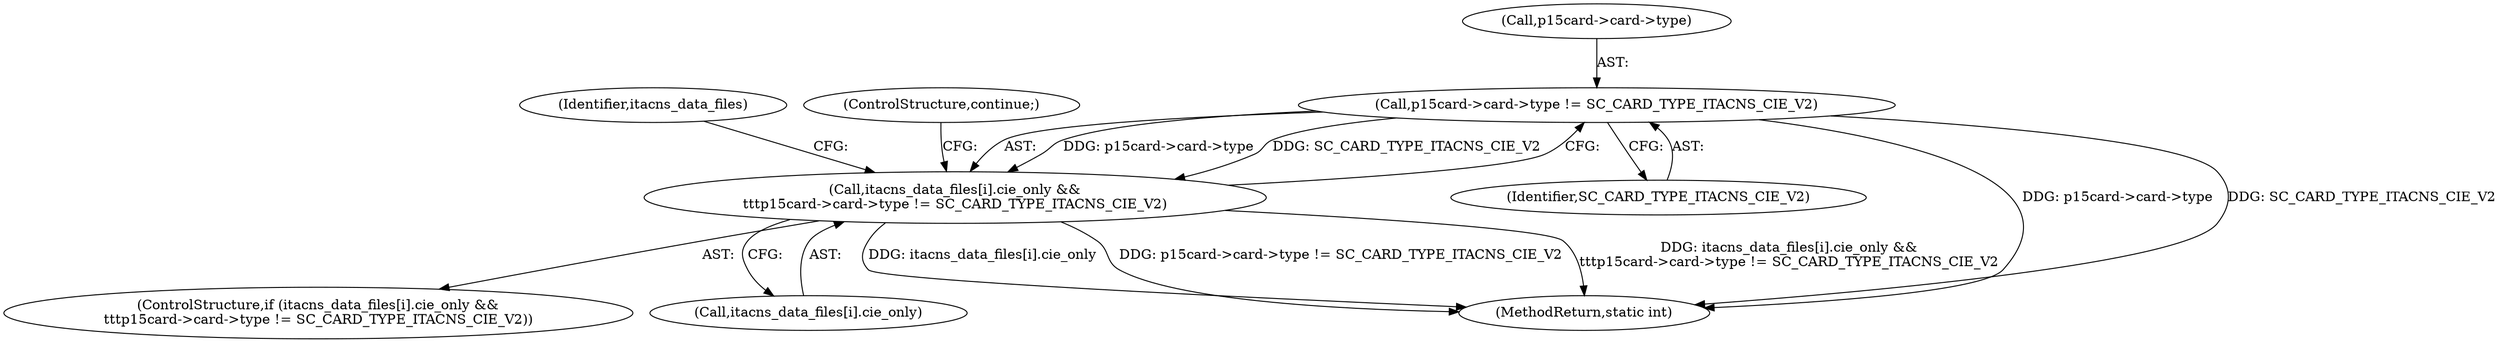 digraph "0_OpenSC_8fe377e93b4b56060e5bbfb6f3142ceaeca744fa_19@pointer" {
"1000144" [label="(Call,p15card->card->type != SC_CARD_TYPE_ITACNS_CIE_V2)"];
"1000138" [label="(Call,itacns_data_files[i].cie_only &&\n\t\t\tp15card->card->type != SC_CARD_TYPE_ITACNS_CIE_V2)"];
"1000137" [label="(ControlStructure,if (itacns_data_files[i].cie_only &&\n\t\t\tp15card->card->type != SC_CARD_TYPE_ITACNS_CIE_V2))"];
"1000150" [label="(Identifier,SC_CARD_TYPE_ITACNS_CIE_V2)"];
"1000144" [label="(Call,p15card->card->type != SC_CARD_TYPE_ITACNS_CIE_V2)"];
"1000155" [label="(Identifier,itacns_data_files)"];
"1000139" [label="(Call,itacns_data_files[i].cie_only)"];
"1000138" [label="(Call,itacns_data_files[i].cie_only &&\n\t\t\tp15card->card->type != SC_CARD_TYPE_ITACNS_CIE_V2)"];
"1000352" [label="(MethodReturn,static int)"];
"1000145" [label="(Call,p15card->card->type)"];
"1000151" [label="(ControlStructure,continue;)"];
"1000144" -> "1000138"  [label="AST: "];
"1000144" -> "1000150"  [label="CFG: "];
"1000145" -> "1000144"  [label="AST: "];
"1000150" -> "1000144"  [label="AST: "];
"1000138" -> "1000144"  [label="CFG: "];
"1000144" -> "1000352"  [label="DDG: p15card->card->type"];
"1000144" -> "1000352"  [label="DDG: SC_CARD_TYPE_ITACNS_CIE_V2"];
"1000144" -> "1000138"  [label="DDG: p15card->card->type"];
"1000144" -> "1000138"  [label="DDG: SC_CARD_TYPE_ITACNS_CIE_V2"];
"1000138" -> "1000137"  [label="AST: "];
"1000138" -> "1000139"  [label="CFG: "];
"1000139" -> "1000138"  [label="AST: "];
"1000151" -> "1000138"  [label="CFG: "];
"1000155" -> "1000138"  [label="CFG: "];
"1000138" -> "1000352"  [label="DDG: itacns_data_files[i].cie_only"];
"1000138" -> "1000352"  [label="DDG: p15card->card->type != SC_CARD_TYPE_ITACNS_CIE_V2"];
"1000138" -> "1000352"  [label="DDG: itacns_data_files[i].cie_only &&\n\t\t\tp15card->card->type != SC_CARD_TYPE_ITACNS_CIE_V2"];
}
